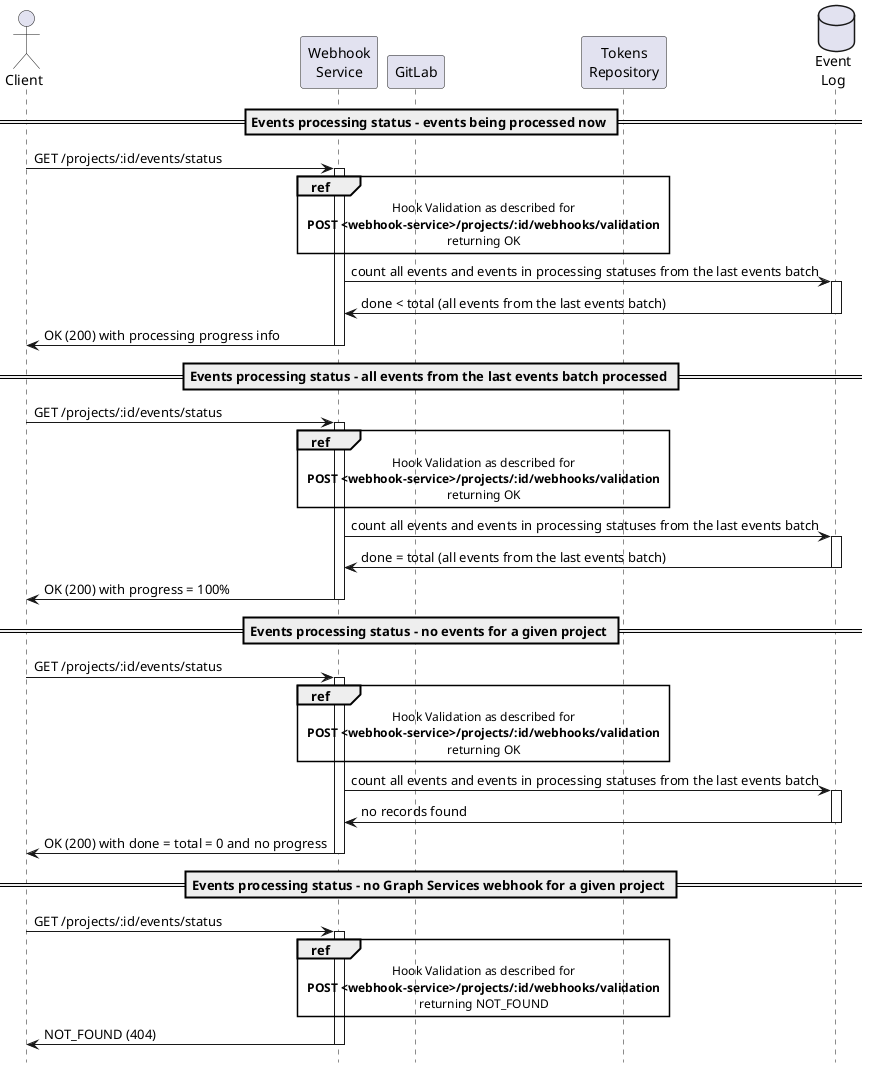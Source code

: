     @startuml
    hide footbox
    skinparam shadowing false

    actor Client
    participant "Webhook\nService" as Webhook
    participant GitLab
    participant "Tokens\nRepository" as Tokens
    database "Event\nLog" as Log

    == Events processing status - events being processed now ==
    Client->Webhook: GET /projects/:id/events/status
    activate Webhook
    ref over Webhook, Tokens: Hook Validation as described for\n**POST <webhook-service>/projects/:id/webhooks/validation**\nreturning OK
    Webhook->Log: count all events and events in processing statuses from the last events batch
    activate Log
    Log->Webhook: done < total (all events from the last events batch)
    deactivate Log
    Webhook->Client: OK (200) with processing progress info
    deactivate Webhook

    == Events processing status - all events from the last events batch processed ==
    Client->Webhook: GET /projects/:id/events/status
    activate Webhook
    ref over Webhook, Tokens: Hook Validation as described for\n**POST <webhook-service>/projects/:id/webhooks/validation**\nreturning OK
    Webhook->Log: count all events and events in processing statuses from the last events batch
    activate Log
    Log->Webhook: done = total (all events from the last events batch)
    deactivate Log
    Webhook->Client: OK (200) with progress = 100%
    deactivate Webhook

    == Events processing status - no events for a given project ==
    Client->Webhook: GET /projects/:id/events/status
    activate Webhook
    ref over Webhook, Tokens: Hook Validation as described for\n**POST <webhook-service>/projects/:id/webhooks/validation**\nreturning OK
    Webhook->Log: count all events and events in processing statuses from the last events batch
    activate Log
    Log->Webhook: no records found
    deactivate Log
    Webhook->Client: OK (200) with done = total = 0 and no progress
    deactivate Webhook

    == Events processing status - no Graph Services webhook for a given project ==
    Client->Webhook: GET /projects/:id/events/status
    activate Webhook
    ref over Webhook, Tokens: Hook Validation as described for\n**POST <webhook-service>/projects/:id/webhooks/validation**\nreturning NOT_FOUND
    Webhook->Client: NOT_FOUND (404)
    deactivate Webhook

    @enduml
